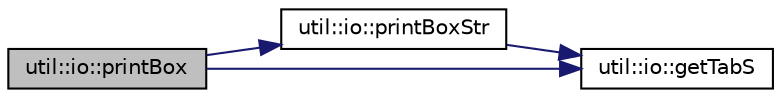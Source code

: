 digraph "util::io::printBox"
{
  edge [fontname="Helvetica",fontsize="10",labelfontname="Helvetica",labelfontsize="10"];
  node [fontname="Helvetica",fontsize="10",shape=record];
  rankdir="LR";
  Node153 [label="util::io::printBox",height=0.2,width=0.4,color="black", fillcolor="grey75", style="filled", fontcolor="black"];
  Node153 -> Node154 [color="midnightblue",fontsize="10",style="solid",fontname="Helvetica"];
  Node154 [label="util::io::printBoxStr",height=0.2,width=0.4,color="black", fillcolor="white", style="filled",URL="$namespaceutil_1_1io.html#ac2401e4278f5876b9600d458cfb67722",tooltip="Returns formatted string for output. "];
  Node154 -> Node155 [color="midnightblue",fontsize="10",style="solid",fontname="Helvetica"];
  Node155 [label="util::io::getTabS",height=0.2,width=0.4,color="black", fillcolor="white", style="filled",URL="$namespaceutil_1_1io.html#a38afb09a152cca4061850f4123bd3aeb",tooltip="Returns tab spaces of given size. "];
  Node153 -> Node155 [color="midnightblue",fontsize="10",style="solid",fontname="Helvetica"];
}
